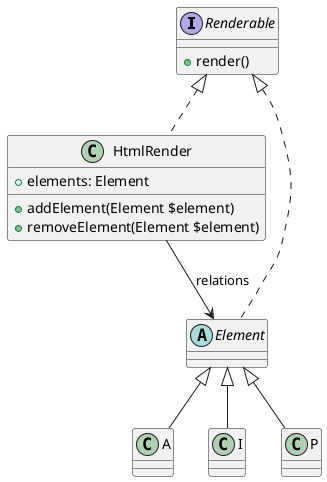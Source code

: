 @startuml

interface Renderable {
    + render()
}
class HtmlRender implements Renderable {
    + elements: Element
    + addElement(Element $element)
    + removeElement(Element $element)
}

abstract Element implements Renderable
class A extends Element
class I extends Element
class P extends Element

HtmlRender --> Element : relations


@enduml